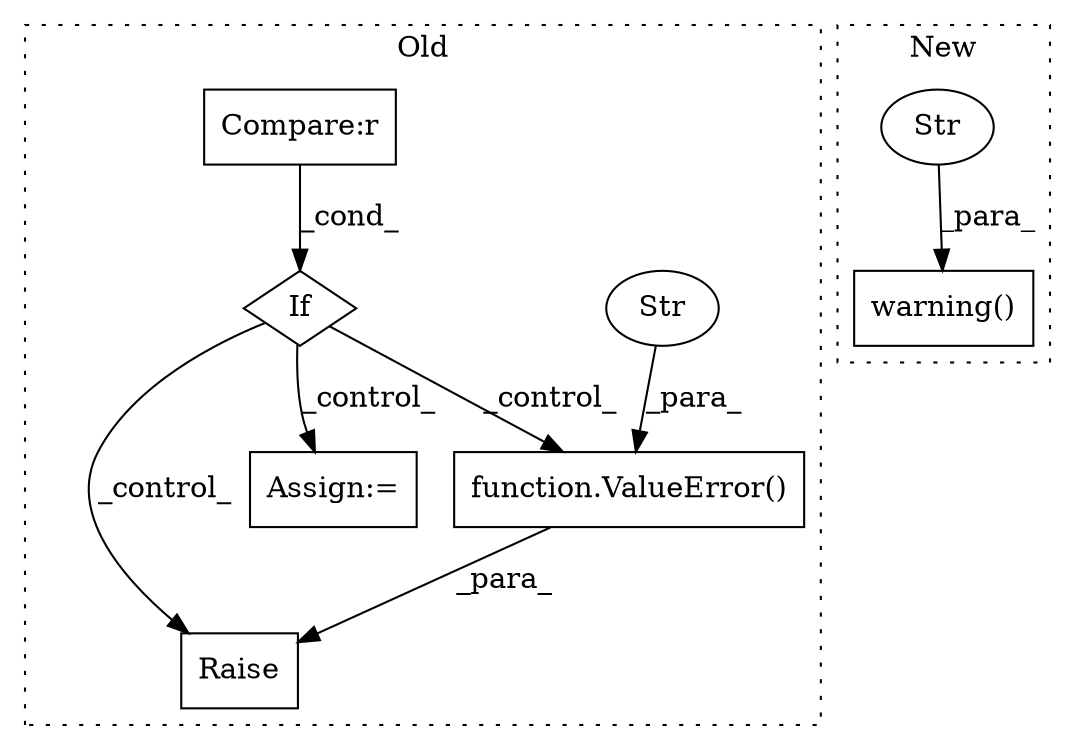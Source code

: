 digraph G {
subgraph cluster0 {
1 [label="function.ValueError()" a="75" s="5395,5445" l="11,1" shape="box"];
3 [label="Raise" a="91" s="5389" l="6" shape="box"];
5 [label="Str" a="66" s="5406" l="39" shape="ellipse"];
6 [label="If" a="96" s="5190" l="3" shape="diamond"];
7 [label="Compare:r" a="40" s="5193" l="18" shape="box"];
8 [label="Assign:=" a="68" s="5357" l="3" shape="box"];
label = "Old";
style="dotted";
}
subgraph cluster1 {
2 [label="warning()" a="75" s="4989,5032" l="16,1" shape="box"];
4 [label="Str" a="66" s="5005" l="27" shape="ellipse"];
label = "New";
style="dotted";
}
1 -> 3 [label="_para_"];
4 -> 2 [label="_para_"];
5 -> 1 [label="_para_"];
6 -> 8 [label="_control_"];
6 -> 1 [label="_control_"];
6 -> 3 [label="_control_"];
7 -> 6 [label="_cond_"];
}